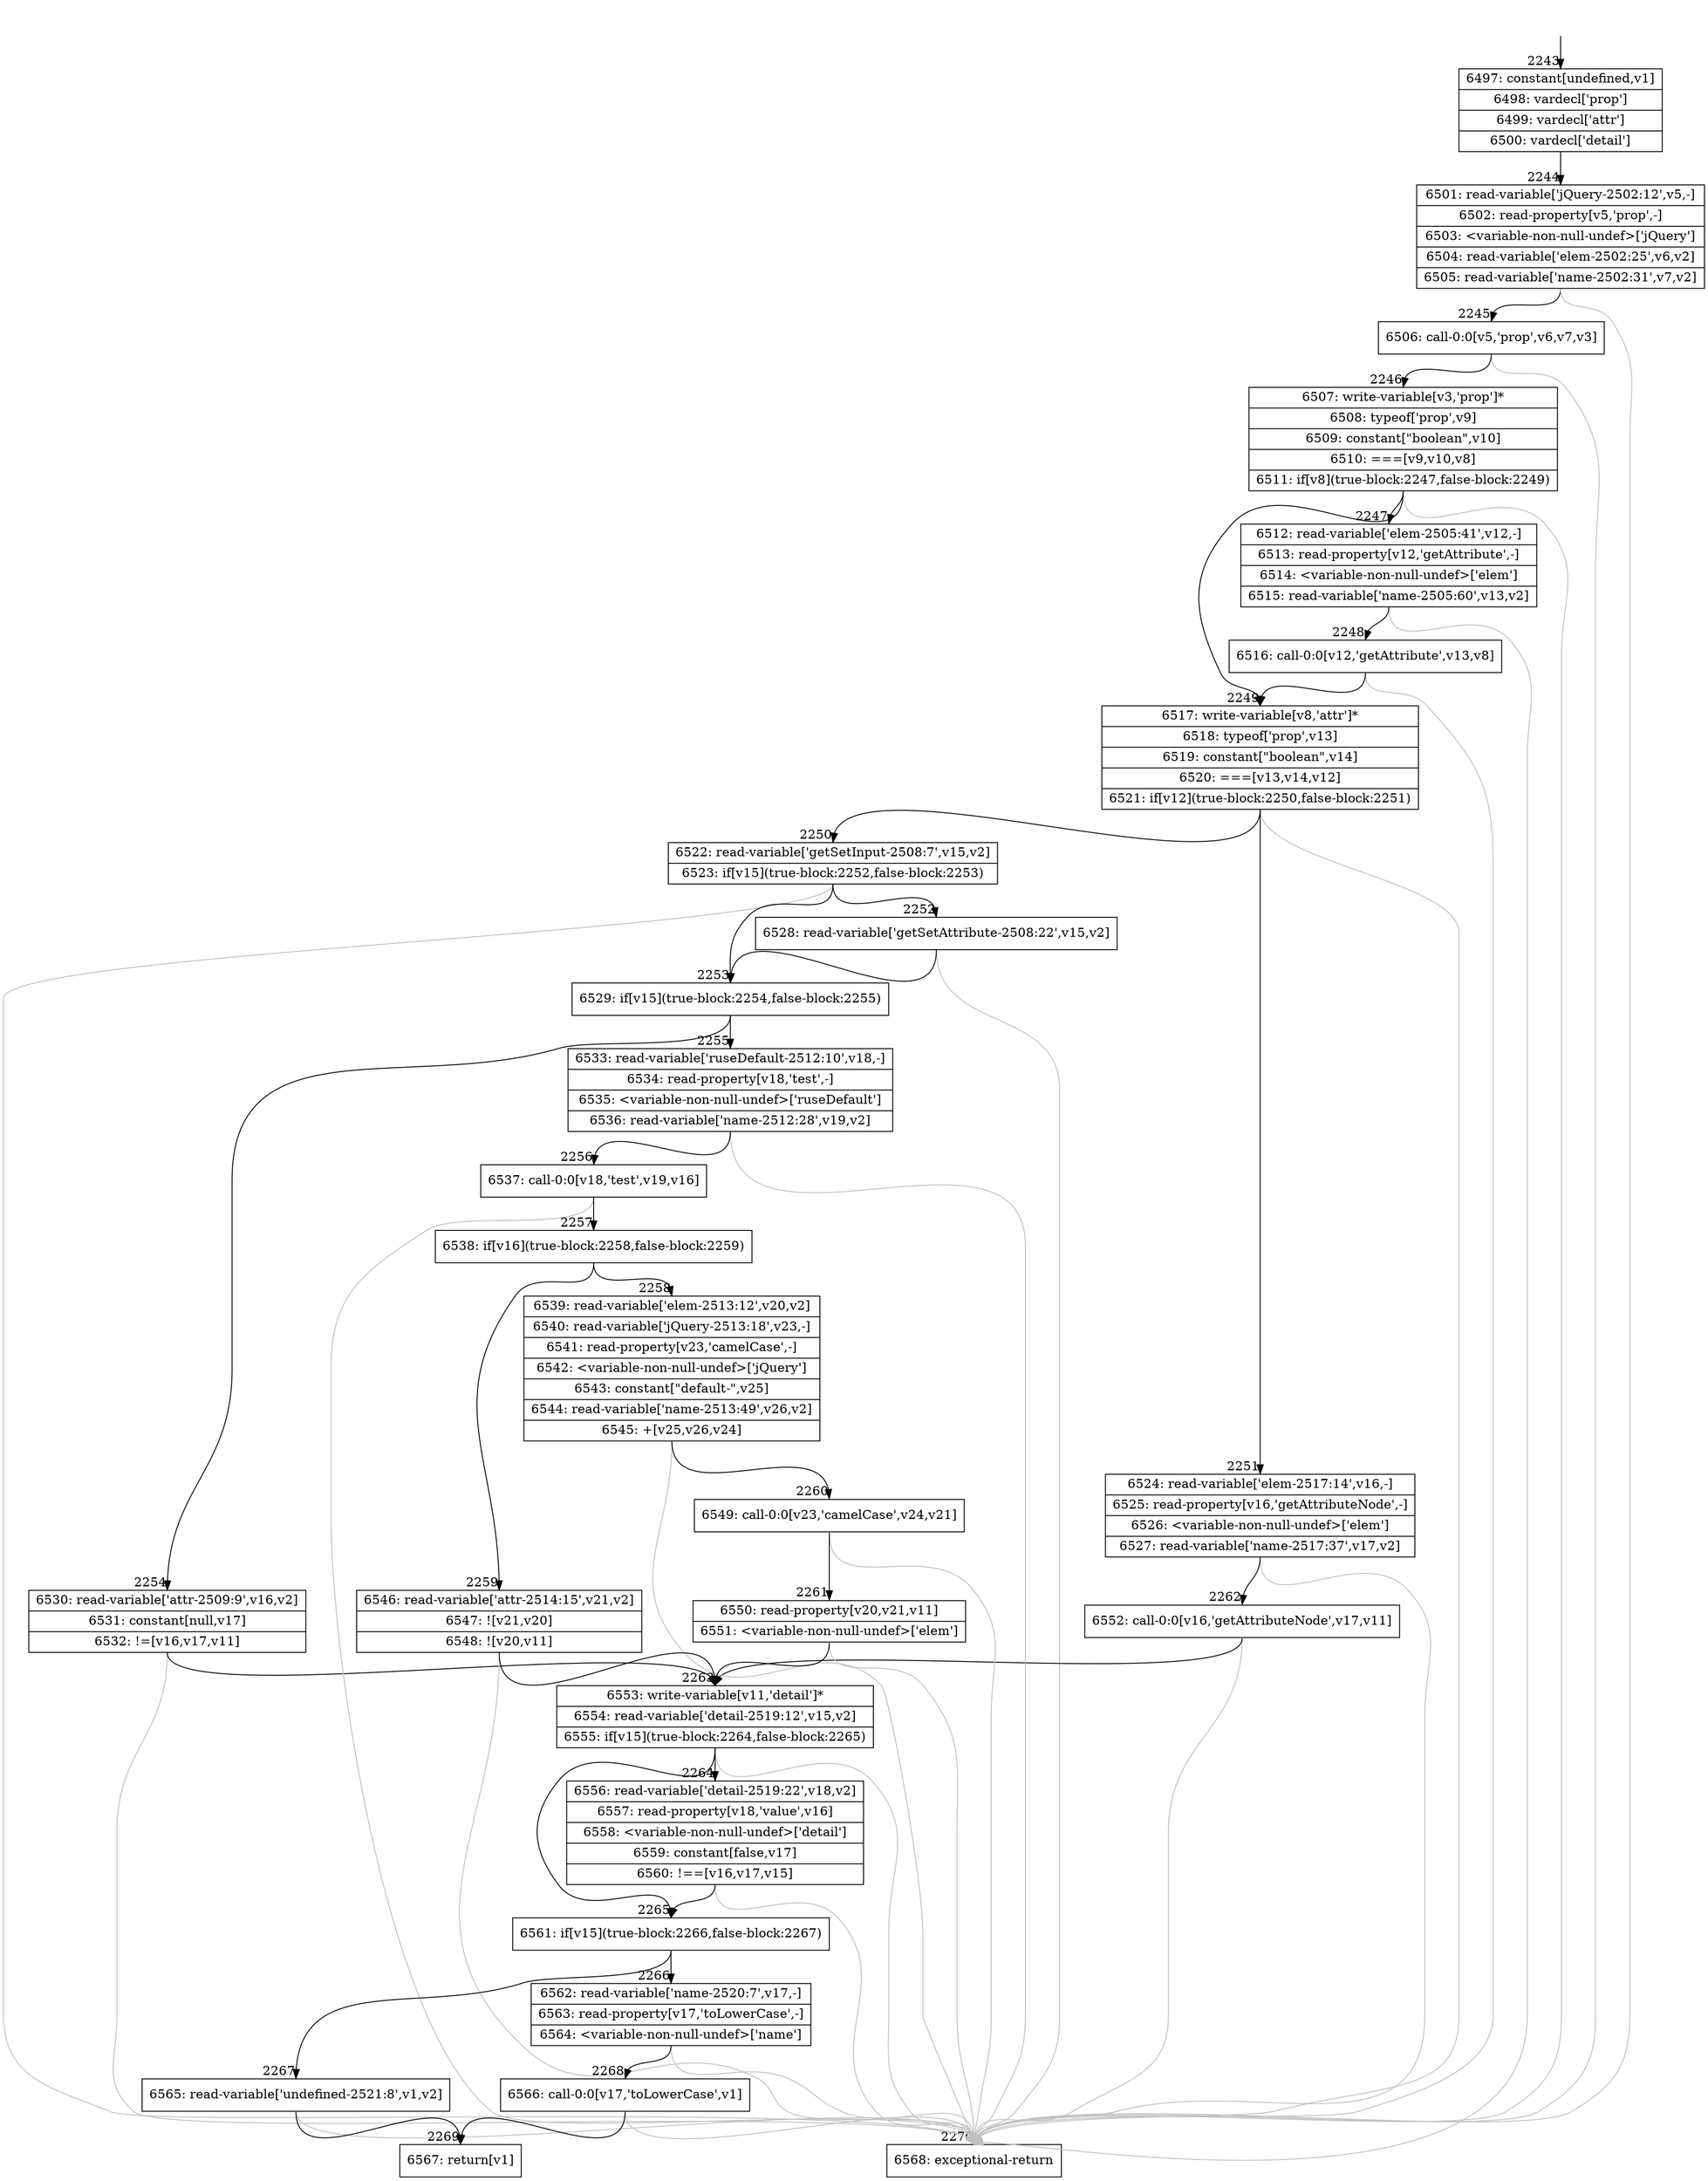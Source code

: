 digraph {
rankdir="TD"
BB_entry149[shape=none,label=""];
BB_entry149 -> BB2243 [tailport=s, headport=n, headlabel="    2243"]
BB2243 [shape=record label="{6497: constant[undefined,v1]|6498: vardecl['prop']|6499: vardecl['attr']|6500: vardecl['detail']}" ] 
BB2243 -> BB2244 [tailport=s, headport=n, headlabel="      2244"]
BB2244 [shape=record label="{6501: read-variable['jQuery-2502:12',v5,-]|6502: read-property[v5,'prop',-]|6503: \<variable-non-null-undef\>['jQuery']|6504: read-variable['elem-2502:25',v6,v2]|6505: read-variable['name-2502:31',v7,v2]}" ] 
BB2244 -> BB2245 [tailport=s, headport=n, headlabel="      2245"]
BB2244 -> BB2270 [tailport=s, headport=n, color=gray, headlabel="      2270"]
BB2245 [shape=record label="{6506: call-0:0[v5,'prop',v6,v7,v3]}" ] 
BB2245 -> BB2246 [tailport=s, headport=n, headlabel="      2246"]
BB2245 -> BB2270 [tailport=s, headport=n, color=gray]
BB2246 [shape=record label="{6507: write-variable[v3,'prop']*|6508: typeof['prop',v9]|6509: constant[\"boolean\",v10]|6510: ===[v9,v10,v8]|6511: if[v8](true-block:2247,false-block:2249)}" ] 
BB2246 -> BB2249 [tailport=s, headport=n, headlabel="      2249"]
BB2246 -> BB2247 [tailport=s, headport=n, headlabel="      2247"]
BB2246 -> BB2270 [tailport=s, headport=n, color=gray]
BB2247 [shape=record label="{6512: read-variable['elem-2505:41',v12,-]|6513: read-property[v12,'getAttribute',-]|6514: \<variable-non-null-undef\>['elem']|6515: read-variable['name-2505:60',v13,v2]}" ] 
BB2247 -> BB2248 [tailport=s, headport=n, headlabel="      2248"]
BB2247 -> BB2270 [tailport=s, headport=n, color=gray]
BB2248 [shape=record label="{6516: call-0:0[v12,'getAttribute',v13,v8]}" ] 
BB2248 -> BB2249 [tailport=s, headport=n]
BB2248 -> BB2270 [tailport=s, headport=n, color=gray]
BB2249 [shape=record label="{6517: write-variable[v8,'attr']*|6518: typeof['prop',v13]|6519: constant[\"boolean\",v14]|6520: ===[v13,v14,v12]|6521: if[v12](true-block:2250,false-block:2251)}" ] 
BB2249 -> BB2250 [tailport=s, headport=n, headlabel="      2250"]
BB2249 -> BB2251 [tailport=s, headport=n, headlabel="      2251"]
BB2249 -> BB2270 [tailport=s, headport=n, color=gray]
BB2250 [shape=record label="{6522: read-variable['getSetInput-2508:7',v15,v2]|6523: if[v15](true-block:2252,false-block:2253)}" ] 
BB2250 -> BB2253 [tailport=s, headport=n, headlabel="      2253"]
BB2250 -> BB2252 [tailport=s, headport=n, headlabel="      2252"]
BB2250 -> BB2270 [tailport=s, headport=n, color=gray]
BB2251 [shape=record label="{6524: read-variable['elem-2517:14',v16,-]|6525: read-property[v16,'getAttributeNode',-]|6526: \<variable-non-null-undef\>['elem']|6527: read-variable['name-2517:37',v17,v2]}" ] 
BB2251 -> BB2262 [tailport=s, headport=n, headlabel="      2262"]
BB2251 -> BB2270 [tailport=s, headport=n, color=gray]
BB2252 [shape=record label="{6528: read-variable['getSetAttribute-2508:22',v15,v2]}" ] 
BB2252 -> BB2253 [tailport=s, headport=n]
BB2252 -> BB2270 [tailport=s, headport=n, color=gray]
BB2253 [shape=record label="{6529: if[v15](true-block:2254,false-block:2255)}" ] 
BB2253 -> BB2254 [tailport=s, headport=n, headlabel="      2254"]
BB2253 -> BB2255 [tailport=s, headport=n, headlabel="      2255"]
BB2254 [shape=record label="{6530: read-variable['attr-2509:9',v16,v2]|6531: constant[null,v17]|6532: !=[v16,v17,v11]}" ] 
BB2254 -> BB2263 [tailport=s, headport=n, headlabel="      2263"]
BB2254 -> BB2270 [tailport=s, headport=n, color=gray]
BB2255 [shape=record label="{6533: read-variable['ruseDefault-2512:10',v18,-]|6534: read-property[v18,'test',-]|6535: \<variable-non-null-undef\>['ruseDefault']|6536: read-variable['name-2512:28',v19,v2]}" ] 
BB2255 -> BB2256 [tailport=s, headport=n, headlabel="      2256"]
BB2255 -> BB2270 [tailport=s, headport=n, color=gray]
BB2256 [shape=record label="{6537: call-0:0[v18,'test',v19,v16]}" ] 
BB2256 -> BB2257 [tailport=s, headport=n, headlabel="      2257"]
BB2256 -> BB2270 [tailport=s, headport=n, color=gray]
BB2257 [shape=record label="{6538: if[v16](true-block:2258,false-block:2259)}" ] 
BB2257 -> BB2258 [tailport=s, headport=n, headlabel="      2258"]
BB2257 -> BB2259 [tailport=s, headport=n, headlabel="      2259"]
BB2258 [shape=record label="{6539: read-variable['elem-2513:12',v20,v2]|6540: read-variable['jQuery-2513:18',v23,-]|6541: read-property[v23,'camelCase',-]|6542: \<variable-non-null-undef\>['jQuery']|6543: constant[\"default-\",v25]|6544: read-variable['name-2513:49',v26,v2]|6545: +[v25,v26,v24]}" ] 
BB2258 -> BB2260 [tailport=s, headport=n, headlabel="      2260"]
BB2258 -> BB2270 [tailport=s, headport=n, color=gray]
BB2259 [shape=record label="{6546: read-variable['attr-2514:15',v21,v2]|6547: ![v21,v20]|6548: ![v20,v11]}" ] 
BB2259 -> BB2263 [tailport=s, headport=n]
BB2259 -> BB2270 [tailport=s, headport=n, color=gray]
BB2260 [shape=record label="{6549: call-0:0[v23,'camelCase',v24,v21]}" ] 
BB2260 -> BB2261 [tailport=s, headport=n, headlabel="      2261"]
BB2260 -> BB2270 [tailport=s, headport=n, color=gray]
BB2261 [shape=record label="{6550: read-property[v20,v21,v11]|6551: \<variable-non-null-undef\>['elem']}" ] 
BB2261 -> BB2263 [tailport=s, headport=n]
BB2261 -> BB2270 [tailport=s, headport=n, color=gray]
BB2262 [shape=record label="{6552: call-0:0[v16,'getAttributeNode',v17,v11]}" ] 
BB2262 -> BB2263 [tailport=s, headport=n]
BB2262 -> BB2270 [tailport=s, headport=n, color=gray]
BB2263 [shape=record label="{6553: write-variable[v11,'detail']*|6554: read-variable['detail-2519:12',v15,v2]|6555: if[v15](true-block:2264,false-block:2265)}" ] 
BB2263 -> BB2265 [tailport=s, headport=n, headlabel="      2265"]
BB2263 -> BB2264 [tailport=s, headport=n, headlabel="      2264"]
BB2263 -> BB2270 [tailport=s, headport=n, color=gray]
BB2264 [shape=record label="{6556: read-variable['detail-2519:22',v18,v2]|6557: read-property[v18,'value',v16]|6558: \<variable-non-null-undef\>['detail']|6559: constant[false,v17]|6560: !==[v16,v17,v15]}" ] 
BB2264 -> BB2265 [tailport=s, headport=n]
BB2264 -> BB2270 [tailport=s, headport=n, color=gray]
BB2265 [shape=record label="{6561: if[v15](true-block:2266,false-block:2267)}" ] 
BB2265 -> BB2266 [tailport=s, headport=n, headlabel="      2266"]
BB2265 -> BB2267 [tailport=s, headport=n, headlabel="      2267"]
BB2266 [shape=record label="{6562: read-variable['name-2520:7',v17,-]|6563: read-property[v17,'toLowerCase',-]|6564: \<variable-non-null-undef\>['name']}" ] 
BB2266 -> BB2268 [tailport=s, headport=n, headlabel="      2268"]
BB2266 -> BB2270 [tailport=s, headport=n, color=gray]
BB2267 [shape=record label="{6565: read-variable['undefined-2521:8',v1,v2]}" ] 
BB2267 -> BB2269 [tailport=s, headport=n, headlabel="      2269"]
BB2267 -> BB2270 [tailport=s, headport=n, color=gray]
BB2268 [shape=record label="{6566: call-0:0[v17,'toLowerCase',v1]}" ] 
BB2268 -> BB2269 [tailport=s, headport=n]
BB2268 -> BB2270 [tailport=s, headport=n, color=gray]
BB2269 [shape=record label="{6567: return[v1]}" ] 
BB2270 [shape=record label="{6568: exceptional-return}" ] 
}
